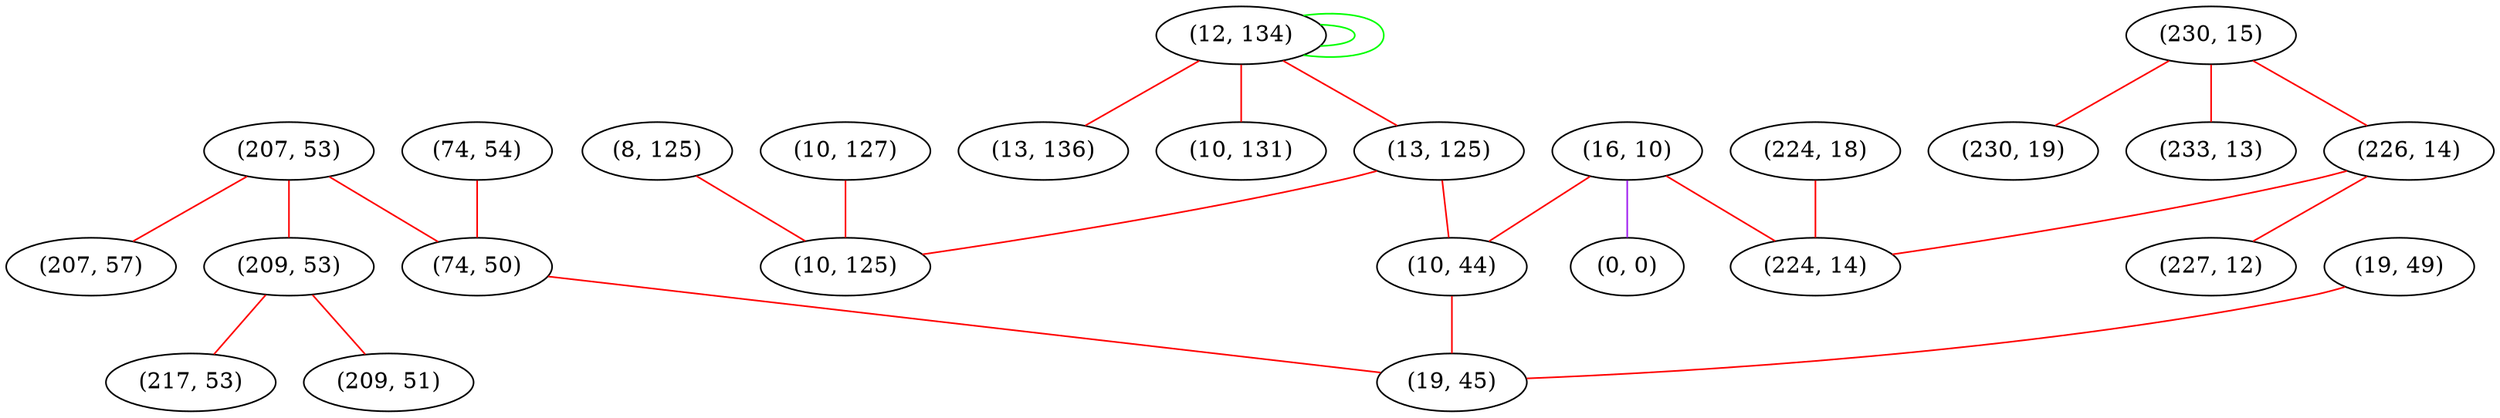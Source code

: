 graph "" {
"(207, 53)";
"(12, 134)";
"(209, 53)";
"(8, 125)";
"(13, 125)";
"(13, 136)";
"(74, 54)";
"(230, 15)";
"(10, 127)";
"(16, 10)";
"(10, 131)";
"(224, 18)";
"(226, 14)";
"(230, 19)";
"(233, 13)";
"(0, 0)";
"(227, 12)";
"(10, 44)";
"(10, 125)";
"(74, 50)";
"(209, 51)";
"(207, 57)";
"(224, 14)";
"(19, 49)";
"(19, 45)";
"(217, 53)";
"(207, 53)" -- "(209, 53)"  [color=red, key=0, weight=1];
"(207, 53)" -- "(207, 57)"  [color=red, key=0, weight=1];
"(207, 53)" -- "(74, 50)"  [color=red, key=0, weight=1];
"(12, 134)" -- "(10, 131)"  [color=red, key=0, weight=1];
"(12, 134)" -- "(13, 125)"  [color=red, key=0, weight=1];
"(12, 134)" -- "(13, 136)"  [color=red, key=0, weight=1];
"(12, 134)" -- "(12, 134)"  [color=green, key=0, weight=2];
"(12, 134)" -- "(12, 134)"  [color=green, key=1, weight=2];
"(209, 53)" -- "(217, 53)"  [color=red, key=0, weight=1];
"(209, 53)" -- "(209, 51)"  [color=red, key=0, weight=1];
"(8, 125)" -- "(10, 125)"  [color=red, key=0, weight=1];
"(13, 125)" -- "(10, 125)"  [color=red, key=0, weight=1];
"(13, 125)" -- "(10, 44)"  [color=red, key=0, weight=1];
"(74, 54)" -- "(74, 50)"  [color=red, key=0, weight=1];
"(230, 15)" -- "(230, 19)"  [color=red, key=0, weight=1];
"(230, 15)" -- "(233, 13)"  [color=red, key=0, weight=1];
"(230, 15)" -- "(226, 14)"  [color=red, key=0, weight=1];
"(10, 127)" -- "(10, 125)"  [color=red, key=0, weight=1];
"(16, 10)" -- "(224, 14)"  [color=red, key=0, weight=1];
"(16, 10)" -- "(0, 0)"  [color=purple, key=0, weight=4];
"(16, 10)" -- "(10, 44)"  [color=red, key=0, weight=1];
"(224, 18)" -- "(224, 14)"  [color=red, key=0, weight=1];
"(226, 14)" -- "(227, 12)"  [color=red, key=0, weight=1];
"(226, 14)" -- "(224, 14)"  [color=red, key=0, weight=1];
"(10, 44)" -- "(19, 45)"  [color=red, key=0, weight=1];
"(74, 50)" -- "(19, 45)"  [color=red, key=0, weight=1];
"(19, 49)" -- "(19, 45)"  [color=red, key=0, weight=1];
}
